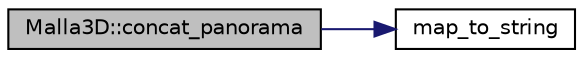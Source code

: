 digraph "Malla3D::concat_panorama"
{
 // LATEX_PDF_SIZE
  edge [fontname="Helvetica",fontsize="10",labelfontname="Helvetica",labelfontsize="10"];
  node [fontname="Helvetica",fontsize="10",shape=record];
  rankdir="LR";
  Node1 [label="Malla3D::concat_panorama",height=0.2,width=0.4,color="black", fillcolor="grey75", style="filled", fontcolor="black",tooltip="Concatenation PANORAMA feature maps SDM and NDM."];
  Node1 -> Node2 [color="midnightblue",fontsize="10",style="solid",fontname="Helvetica"];
  Node2 [label="map_to_string",height=0.2,width=0.4,color="black", fillcolor="white", style="filled",URL="$aux_8h.html#aee40fe119b557ef2e8c1b596fd28c0b5",tooltip="Convert enum Map to std::string c++ type."];
}
